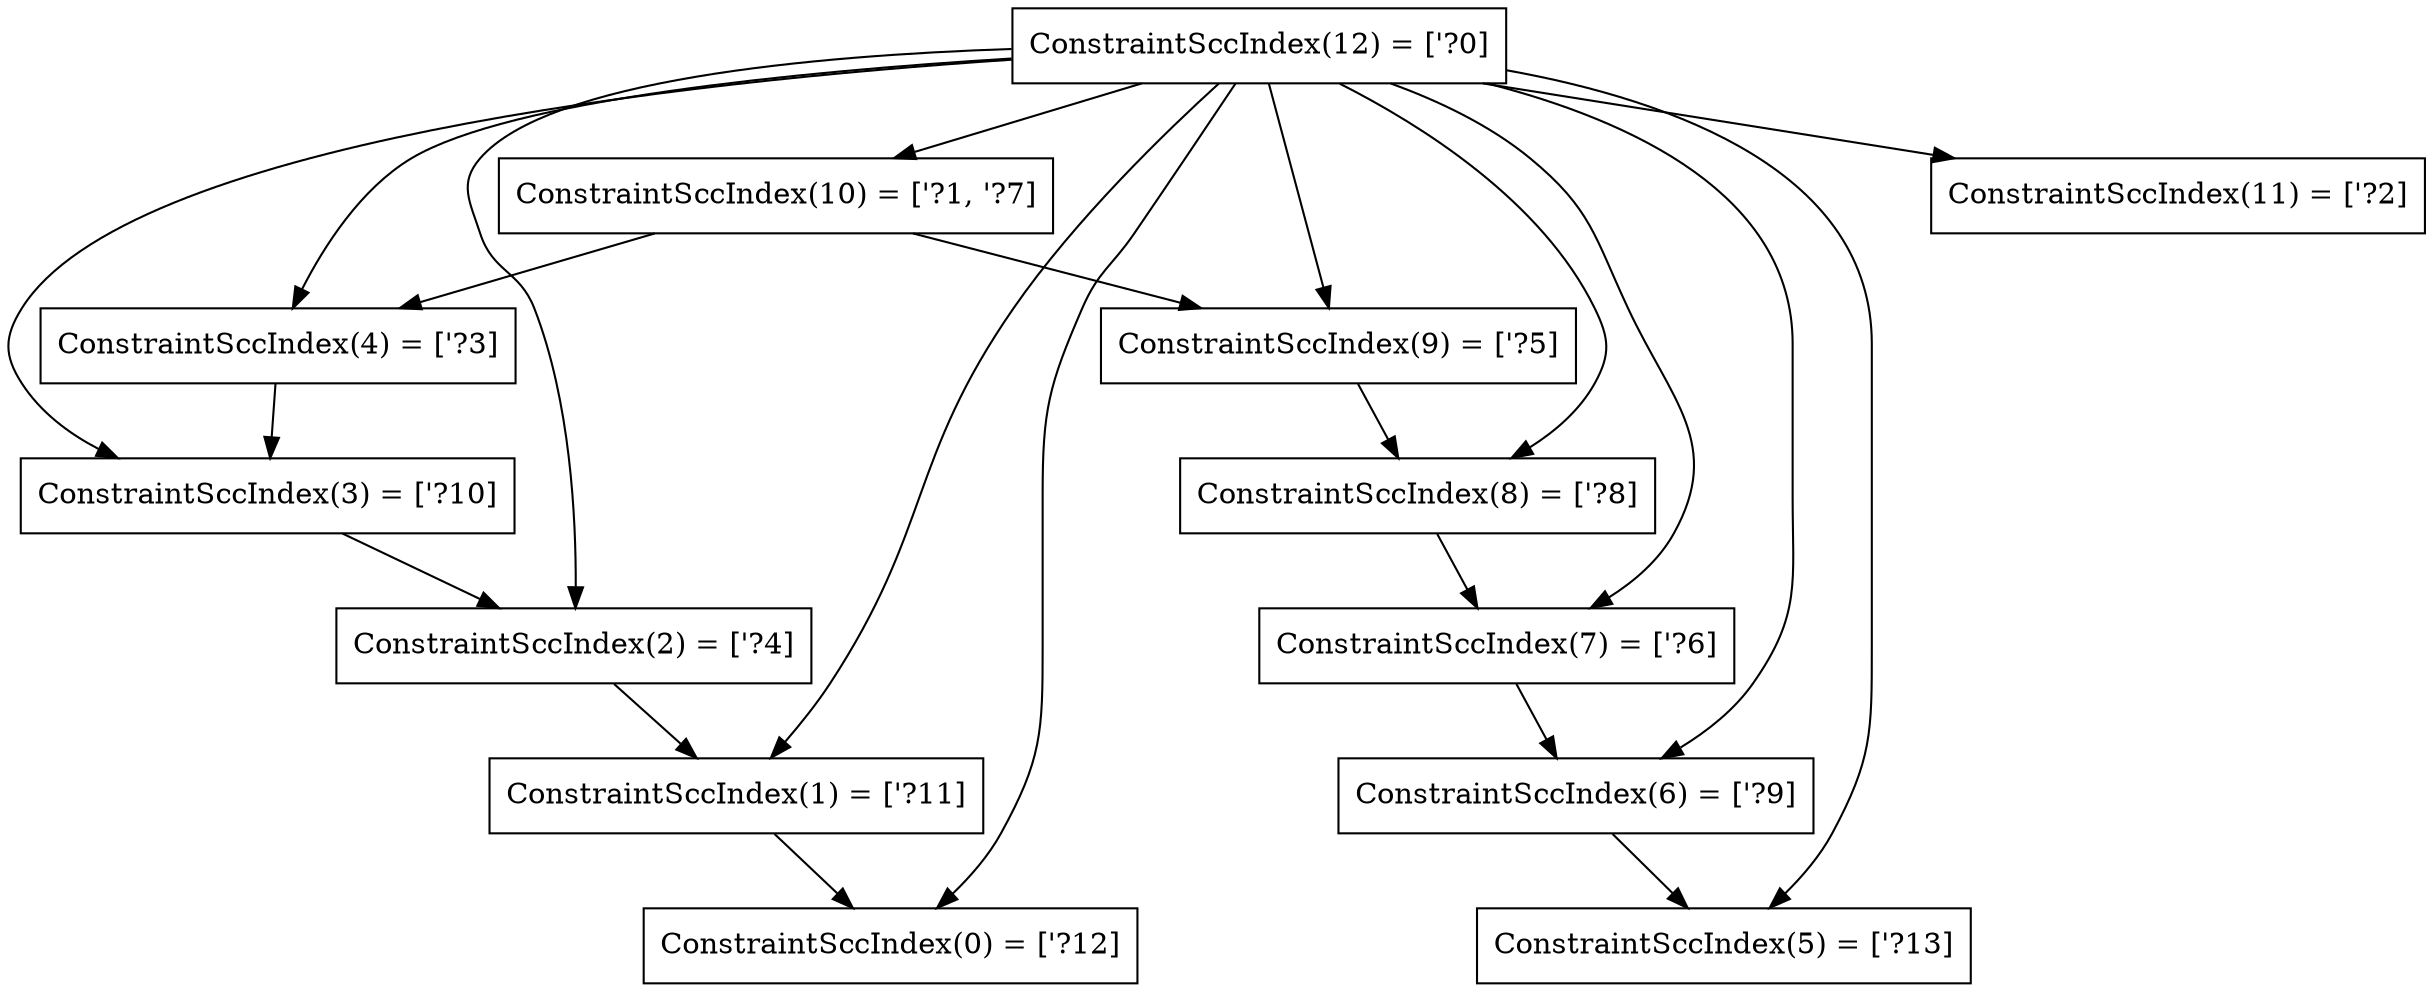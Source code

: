 digraph RegionInferenceContext {
    r0[label="ConstraintSccIndex(0) = [\'?12]"][shape="box"];
    r1[label="ConstraintSccIndex(1) = [\'?11]"][shape="box"];
    r2[label="ConstraintSccIndex(2) = [\'?4]"][shape="box"];
    r3[label="ConstraintSccIndex(3) = [\'?10]"][shape="box"];
    r4[label="ConstraintSccIndex(4) = [\'?3]"][shape="box"];
    r5[label="ConstraintSccIndex(5) = [\'?13]"][shape="box"];
    r6[label="ConstraintSccIndex(6) = [\'?9]"][shape="box"];
    r7[label="ConstraintSccIndex(7) = [\'?6]"][shape="box"];
    r8[label="ConstraintSccIndex(8) = [\'?8]"][shape="box"];
    r9[label="ConstraintSccIndex(9) = [\'?5]"][shape="box"];
    r10[label="ConstraintSccIndex(10) = [\'?1, \'?7]"][shape="box"];
    r11[label="ConstraintSccIndex(11) = [\'?2]"][shape="box"];
    r12[label="ConstraintSccIndex(12) = [\'?0]"][shape="box"];
    r1 -> r0[label=""];
    r2 -> r1[label=""];
    r3 -> r2[label=""];
    r4 -> r3[label=""];
    r6 -> r5[label=""];
    r7 -> r6[label=""];
    r8 -> r7[label=""];
    r9 -> r8[label=""];
    r10 -> r4[label=""];
    r10 -> r9[label=""];
    r12 -> r10[label=""];
    r12 -> r11[label=""];
    r12 -> r4[label=""];
    r12 -> r2[label=""];
    r12 -> r9[label=""];
    r12 -> r7[label=""];
    r12 -> r8[label=""];
    r12 -> r6[label=""];
    r12 -> r3[label=""];
    r12 -> r1[label=""];
    r12 -> r0[label=""];
    r12 -> r5[label=""];
}
